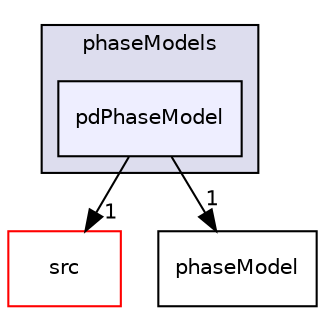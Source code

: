 digraph "pdPhaseModel" {
  bgcolor=transparent;
  compound=true
  node [ fontsize="10", fontname="Helvetica"];
  edge [ labelfontsize="10", labelfontname="Helvetica"];
  subgraph clusterdir_87d171f7bfdc07950ef56fb348437563 {
    graph [ bgcolor="#ddddee", pencolor="black", label="phaseModels" fontname="Helvetica", fontsize="10", URL="dir_87d171f7bfdc07950ef56fb348437563.html"]
  dir_e6b25a0f464c08f76b889f64a05e1444 [shape=box, label="pdPhaseModel", style="filled", fillcolor="#eeeeff", pencolor="black", URL="dir_e6b25a0f464c08f76b889f64a05e1444.html"];
  }
  dir_68267d1309a1af8e8297ef4c3efbcdba [shape=box label="src" color="red" URL="dir_68267d1309a1af8e8297ef4c3efbcdba.html"];
  dir_fd1350869461a04d39a74f29adaea2a5 [shape=box label="phaseModel" URL="dir_fd1350869461a04d39a74f29adaea2a5.html"];
  dir_e6b25a0f464c08f76b889f64a05e1444->dir_68267d1309a1af8e8297ef4c3efbcdba [headlabel="1", labeldistance=1.5 headhref="dir_000178_000000.html"];
  dir_e6b25a0f464c08f76b889f64a05e1444->dir_fd1350869461a04d39a74f29adaea2a5 [headlabel="1", labeldistance=1.5 headhref="dir_000178_000144.html"];
}
